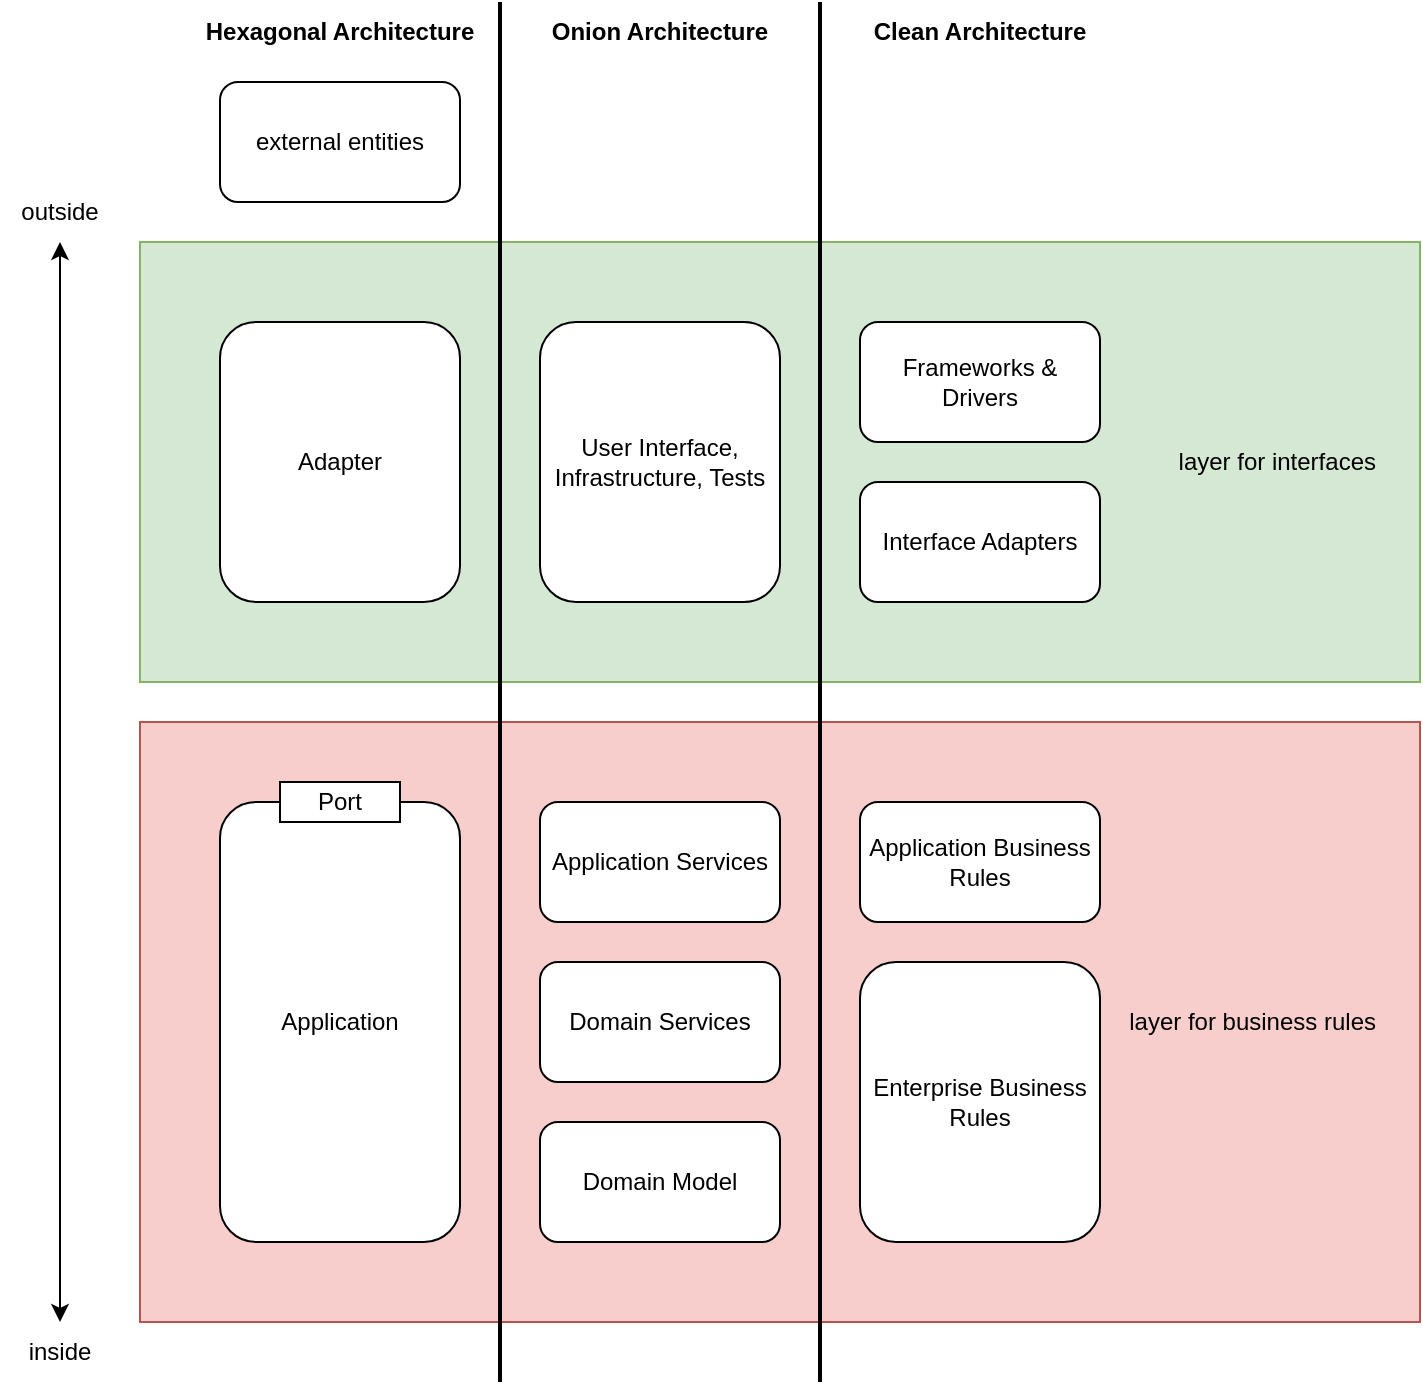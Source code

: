 <mxfile version="27.0.5">
  <diagram name="ページ1" id="J7CDlE60wi0123l-ipHz">
    <mxGraphModel dx="1426" dy="841" grid="1" gridSize="10" guides="1" tooltips="1" connect="1" arrows="1" fold="1" page="1" pageScale="1" pageWidth="827" pageHeight="1169" math="0" shadow="0">
      <root>
        <mxCell id="0" />
        <mxCell id="1" style="" parent="0" />
        <mxCell id="-XWSii3jX0R2CB8Mwti1-7" value="layer for business rules" style="rounded=0;whiteSpace=wrap;html=1;fillColor=#f8cecc;strokeColor=#b85450;align=right;spacingLeft=20;spacingRight=20;" parent="1" vertex="1">
          <mxGeometry x="120" y="400" width="640" height="300" as="geometry" />
        </mxCell>
        <mxCell id="-XWSii3jX0R2CB8Mwti1-8" value="layer for interfaces" style="rounded=0;whiteSpace=wrap;html=1;fillColor=#d5e8d4;strokeColor=#82b366;align=right;spacingLeft=20;spacingRight=20;" parent="1" vertex="1">
          <mxGeometry x="120" y="160" width="640" height="220" as="geometry" />
        </mxCell>
        <mxCell id="-XWSii3jX0R2CB8Mwti1-13" value="" style="line;strokeWidth=2;direction=south;html=1;" parent="1" vertex="1">
          <mxGeometry x="280" y="40" width="40" height="690" as="geometry" />
        </mxCell>
        <mxCell id="-XWSii3jX0R2CB8Mwti1-14" value="" style="line;strokeWidth=2;direction=south;html=1;" parent="1" vertex="1">
          <mxGeometry x="440" y="40" width="40" height="690" as="geometry" />
        </mxCell>
        <mxCell id="-XWSii3jX0R2CB8Mwti1-16" value="Hexagonal Architecture" style="text;html=1;strokeColor=none;fillColor=none;align=center;verticalAlign=middle;whiteSpace=wrap;rounded=0;fontStyle=1" parent="1" vertex="1">
          <mxGeometry x="140" y="40" width="160" height="30" as="geometry" />
        </mxCell>
        <mxCell id="-XWSii3jX0R2CB8Mwti1-18" value="Onion Architecture" style="text;html=1;strokeColor=none;fillColor=none;align=center;verticalAlign=middle;whiteSpace=wrap;rounded=0;fontStyle=1" parent="1" vertex="1">
          <mxGeometry x="300" y="40" width="160" height="30" as="geometry" />
        </mxCell>
        <mxCell id="-XWSii3jX0R2CB8Mwti1-19" value="Clean Architecture" style="text;html=1;strokeColor=none;fillColor=none;align=center;verticalAlign=middle;whiteSpace=wrap;rounded=0;fontStyle=1" parent="1" vertex="1">
          <mxGeometry x="460" y="40" width="160" height="30" as="geometry" />
        </mxCell>
        <mxCell id="625wDW0jpNMrZjgQSJIt-1" value="" style="endArrow=classic;startArrow=classic;html=1;rounded=0;" parent="1" edge="1">
          <mxGeometry width="50" height="50" relative="1" as="geometry">
            <mxPoint x="80" y="700" as="sourcePoint" />
            <mxPoint x="80" y="160" as="targetPoint" />
          </mxGeometry>
        </mxCell>
        <mxCell id="625wDW0jpNMrZjgQSJIt-3" value="inside" style="text;html=1;strokeColor=none;fillColor=none;align=center;verticalAlign=middle;whiteSpace=wrap;rounded=0;" parent="1" vertex="1">
          <mxGeometry x="50" y="700" width="60" height="30" as="geometry" />
        </mxCell>
        <mxCell id="625wDW0jpNMrZjgQSJIt-4" value="outside" style="text;html=1;strokeColor=none;fillColor=none;align=center;verticalAlign=middle;whiteSpace=wrap;rounded=0;" parent="1" vertex="1">
          <mxGeometry x="50" y="130" width="60" height="30" as="geometry" />
        </mxCell>
        <mxCell id="HfoMHInFgZ3sJAo-QBT5-1" value="要素" style="" parent="0" />
        <mxCell id="-XWSii3jX0R2CB8Mwti1-20" value="external entities" style="rounded=1;whiteSpace=wrap;html=1;" parent="HfoMHInFgZ3sJAo-QBT5-1" vertex="1">
          <mxGeometry x="160" y="80" width="120" height="60" as="geometry" />
        </mxCell>
        <mxCell id="-XWSii3jX0R2CB8Mwti1-9" value="Adapter" style="rounded=1;whiteSpace=wrap;html=1;" parent="HfoMHInFgZ3sJAo-QBT5-1" vertex="1">
          <mxGeometry x="160" y="200" width="120" height="140" as="geometry" />
        </mxCell>
        <mxCell id="-XWSii3jX0R2CB8Mwti1-10" value="User Interface, Infrastructure, Tests" style="rounded=1;whiteSpace=wrap;html=1;" parent="HfoMHInFgZ3sJAo-QBT5-1" vertex="1">
          <mxGeometry x="320" y="200" width="120" height="140" as="geometry" />
        </mxCell>
        <mxCell id="-XWSii3jX0R2CB8Mwti1-11" value="Interface Adapters" style="rounded=1;whiteSpace=wrap;html=1;" parent="HfoMHInFgZ3sJAo-QBT5-1" vertex="1">
          <mxGeometry x="480" y="280" width="120" height="60" as="geometry" />
        </mxCell>
        <mxCell id="-XWSii3jX0R2CB8Mwti1-12" value="Frameworks &amp;amp; Drivers" style="rounded=1;whiteSpace=wrap;html=1;" parent="HfoMHInFgZ3sJAo-QBT5-1" vertex="1">
          <mxGeometry x="480" y="200" width="120" height="60" as="geometry" />
        </mxCell>
        <mxCell id="-XWSii3jX0R2CB8Mwti1-1" value="Application" style="rounded=1;whiteSpace=wrap;html=1;" parent="HfoMHInFgZ3sJAo-QBT5-1" vertex="1">
          <mxGeometry x="160" y="440" width="120" height="220" as="geometry" />
        </mxCell>
        <mxCell id="-XWSii3jX0R2CB8Mwti1-15" value="Port" style="rounded=0;whiteSpace=wrap;html=1;" parent="HfoMHInFgZ3sJAo-QBT5-1" vertex="1">
          <mxGeometry x="190" y="430" width="60" height="20" as="geometry" />
        </mxCell>
        <mxCell id="-XWSii3jX0R2CB8Mwti1-4" value="Application Services" style="rounded=1;whiteSpace=wrap;html=1;" parent="HfoMHInFgZ3sJAo-QBT5-1" vertex="1">
          <mxGeometry x="320" y="440" width="120" height="60" as="geometry" />
        </mxCell>
        <mxCell id="-XWSii3jX0R2CB8Mwti1-3" value="Domain Services" style="rounded=1;whiteSpace=wrap;html=1;" parent="HfoMHInFgZ3sJAo-QBT5-1" vertex="1">
          <mxGeometry x="320" y="520" width="120" height="60" as="geometry" />
        </mxCell>
        <mxCell id="-XWSii3jX0R2CB8Mwti1-2" value="Domain Model" style="rounded=1;whiteSpace=wrap;html=1;" parent="HfoMHInFgZ3sJAo-QBT5-1" vertex="1">
          <mxGeometry x="320" y="600" width="120" height="60" as="geometry" />
        </mxCell>
        <mxCell id="-XWSii3jX0R2CB8Mwti1-5" value="Enterprise Business Rules" style="rounded=1;whiteSpace=wrap;html=1;" parent="HfoMHInFgZ3sJAo-QBT5-1" vertex="1">
          <mxGeometry x="480" y="520" width="120" height="140" as="geometry" />
        </mxCell>
        <mxCell id="-XWSii3jX0R2CB8Mwti1-6" value="Application Business Rules" style="rounded=1;whiteSpace=wrap;html=1;" parent="HfoMHInFgZ3sJAo-QBT5-1" vertex="1">
          <mxGeometry x="480" y="440" width="120" height="60" as="geometry" />
        </mxCell>
      </root>
    </mxGraphModel>
  </diagram>
</mxfile>
